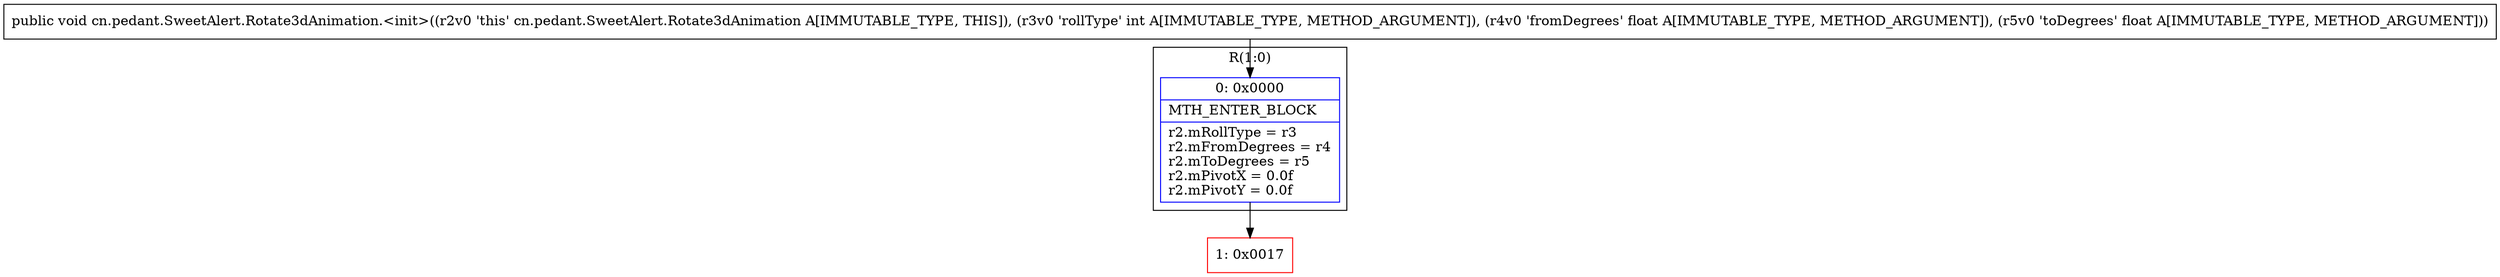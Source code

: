 digraph "CFG forcn.pedant.SweetAlert.Rotate3dAnimation.\<init\>(IFF)V" {
subgraph cluster_Region_1470535573 {
label = "R(1:0)";
node [shape=record,color=blue];
Node_0 [shape=record,label="{0\:\ 0x0000|MTH_ENTER_BLOCK\l|r2.mRollType = r3\lr2.mFromDegrees = r4\lr2.mToDegrees = r5\lr2.mPivotX = 0.0f\lr2.mPivotY = 0.0f\l}"];
}
Node_1 [shape=record,color=red,label="{1\:\ 0x0017}"];
MethodNode[shape=record,label="{public void cn.pedant.SweetAlert.Rotate3dAnimation.\<init\>((r2v0 'this' cn.pedant.SweetAlert.Rotate3dAnimation A[IMMUTABLE_TYPE, THIS]), (r3v0 'rollType' int A[IMMUTABLE_TYPE, METHOD_ARGUMENT]), (r4v0 'fromDegrees' float A[IMMUTABLE_TYPE, METHOD_ARGUMENT]), (r5v0 'toDegrees' float A[IMMUTABLE_TYPE, METHOD_ARGUMENT])) }"];
MethodNode -> Node_0;
Node_0 -> Node_1;
}


